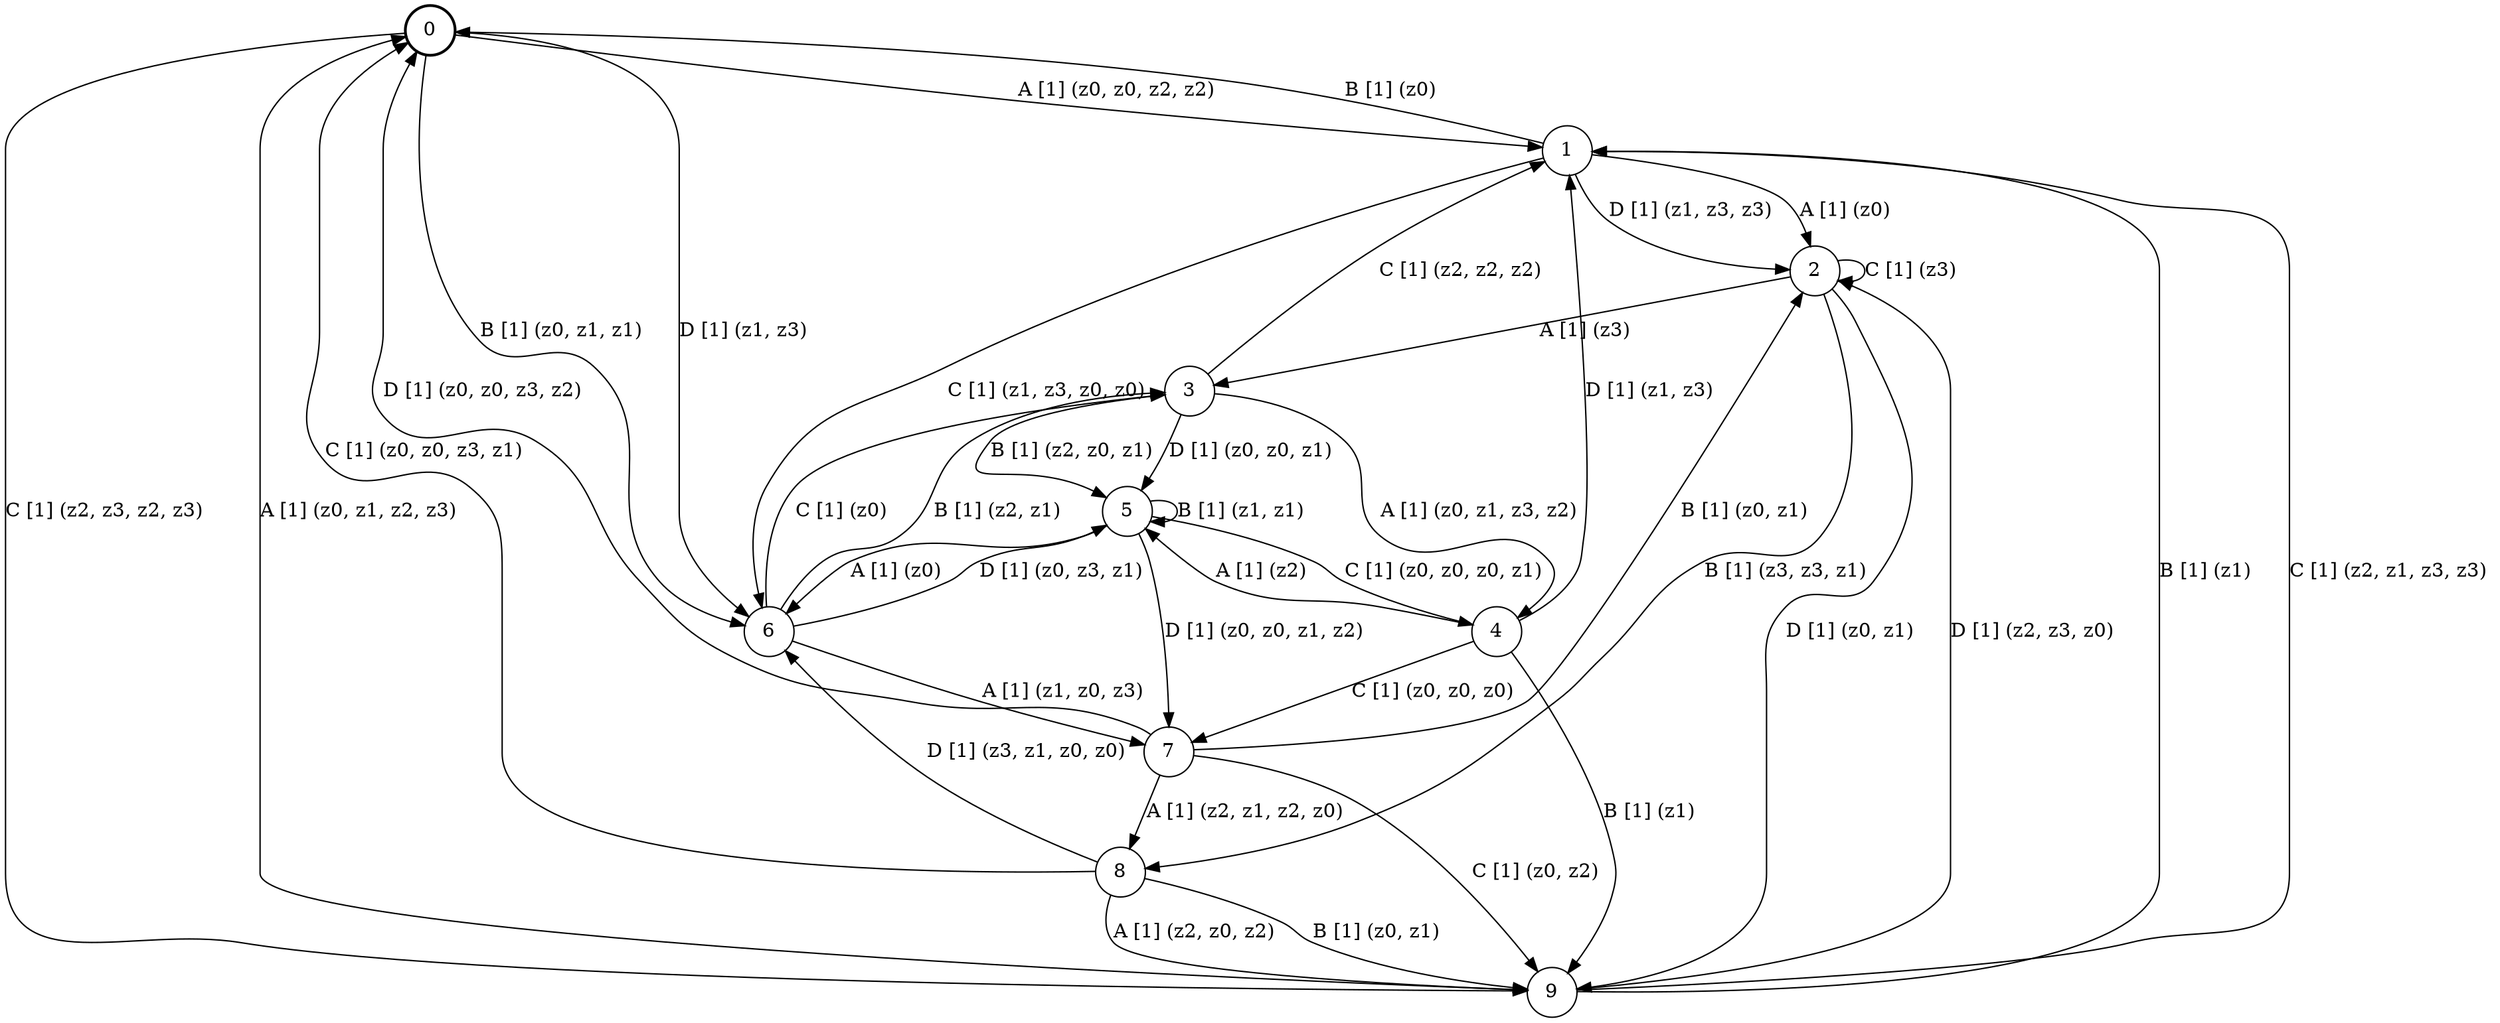 # generated file, don't try to modify
# command: dot -Tpng <filename> > tree.png
digraph Automaton {
    node [shape = circle];
    0 [style = "bold"];
    0 -> 1 [label = "A [1] (z0, z0, z2, z2) "];
    0 -> 6 [label = "B [1] (z0, z1, z1) "];
    0 -> 9 [label = "C [1] (z2, z3, z2, z3) "];
    0 -> 6 [label = "D [1] (z1, z3) "];
    1 -> 2 [label = "A [1] (z0) "];
    1 -> 0 [label = "B [1] (z0) "];
    1 -> 6 [label = "C [1] (z1, z3, z0, z0) "];
    1 -> 2 [label = "D [1] (z1, z3, z3) "];
    2 -> 3 [label = "A [1] (z3) "];
    2 -> 8 [label = "B [1] (z3, z3, z1) "];
    2 -> 2 [label = "C [1] (z3) "];
    2 -> 9 [label = "D [1] (z0, z1) "];
    3 -> 4 [label = "A [1] (z0, z1, z3, z2) "];
    3 -> 5 [label = "B [1] (z2, z0, z1) "];
    3 -> 1 [label = "C [1] (z2, z2, z2) "];
    3 -> 5 [label = "D [1] (z0, z0, z1) "];
    4 -> 5 [label = "A [1] (z2) "];
    4 -> 9 [label = "B [1] (z1) "];
    4 -> 7 [label = "C [1] (z0, z0, z0) "];
    4 -> 1 [label = "D [1] (z1, z3) "];
    5 -> 6 [label = "A [1] (z0) "];
    5 -> 5 [label = "B [1] (z1, z1) "];
    5 -> 4 [label = "C [1] (z0, z0, z0, z1) "];
    5 -> 7 [label = "D [1] (z0, z0, z1, z2) "];
    6 -> 7 [label = "A [1] (z1, z0, z3) "];
    6 -> 3 [label = "B [1] (z2, z1) "];
    6 -> 3 [label = "C [1] (z0) "];
    6 -> 5 [label = "D [1] (z0, z3, z1) "];
    7 -> 8 [label = "A [1] (z2, z1, z2, z0) "];
    7 -> 2 [label = "B [1] (z0, z1) "];
    7 -> 9 [label = "C [1] (z0, z2) "];
    7 -> 0 [label = "D [1] (z0, z0, z3, z2) "];
    8 -> 9 [label = "A [1] (z2, z0, z2) "];
    8 -> 9 [label = "B [1] (z0, z1) "];
    8 -> 0 [label = "C [1] (z0, z0, z3, z1) "];
    8 -> 6 [label = "D [1] (z3, z1, z0, z0) "];
    9 -> 0 [label = "A [1] (z0, z1, z2, z3) "];
    9 -> 1 [label = "B [1] (z1) "];
    9 -> 1 [label = "C [1] (z2, z1, z3, z3) "];
    9 -> 2 [label = "D [1] (z2, z3, z0) "];
}
